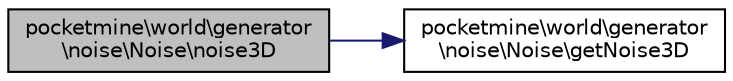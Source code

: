 digraph "pocketmine\world\generator\noise\Noise\noise3D"
{
 // INTERACTIVE_SVG=YES
 // LATEX_PDF_SIZE
  edge [fontname="Helvetica",fontsize="10",labelfontname="Helvetica",labelfontsize="10"];
  node [fontname="Helvetica",fontsize="10",shape=record];
  rankdir="LR";
  Node1 [label="pocketmine\\world\\generator\l\\noise\\Noise\\noise3D",height=0.2,width=0.4,color="black", fillcolor="grey75", style="filled", fontcolor="black",tooltip=" "];
  Node1 -> Node2 [color="midnightblue",fontsize="10",style="solid",fontname="Helvetica"];
  Node2 [label="pocketmine\\world\\generator\l\\noise\\Noise\\getNoise3D",height=0.2,width=0.4,color="black", fillcolor="white", style="filled",URL="$d2/dd0/classpocketmine_1_1world_1_1generator_1_1noise_1_1_noise.html#a1f832c0ed065a0a1dca1b208c093a8b4",tooltip=" "];
}
